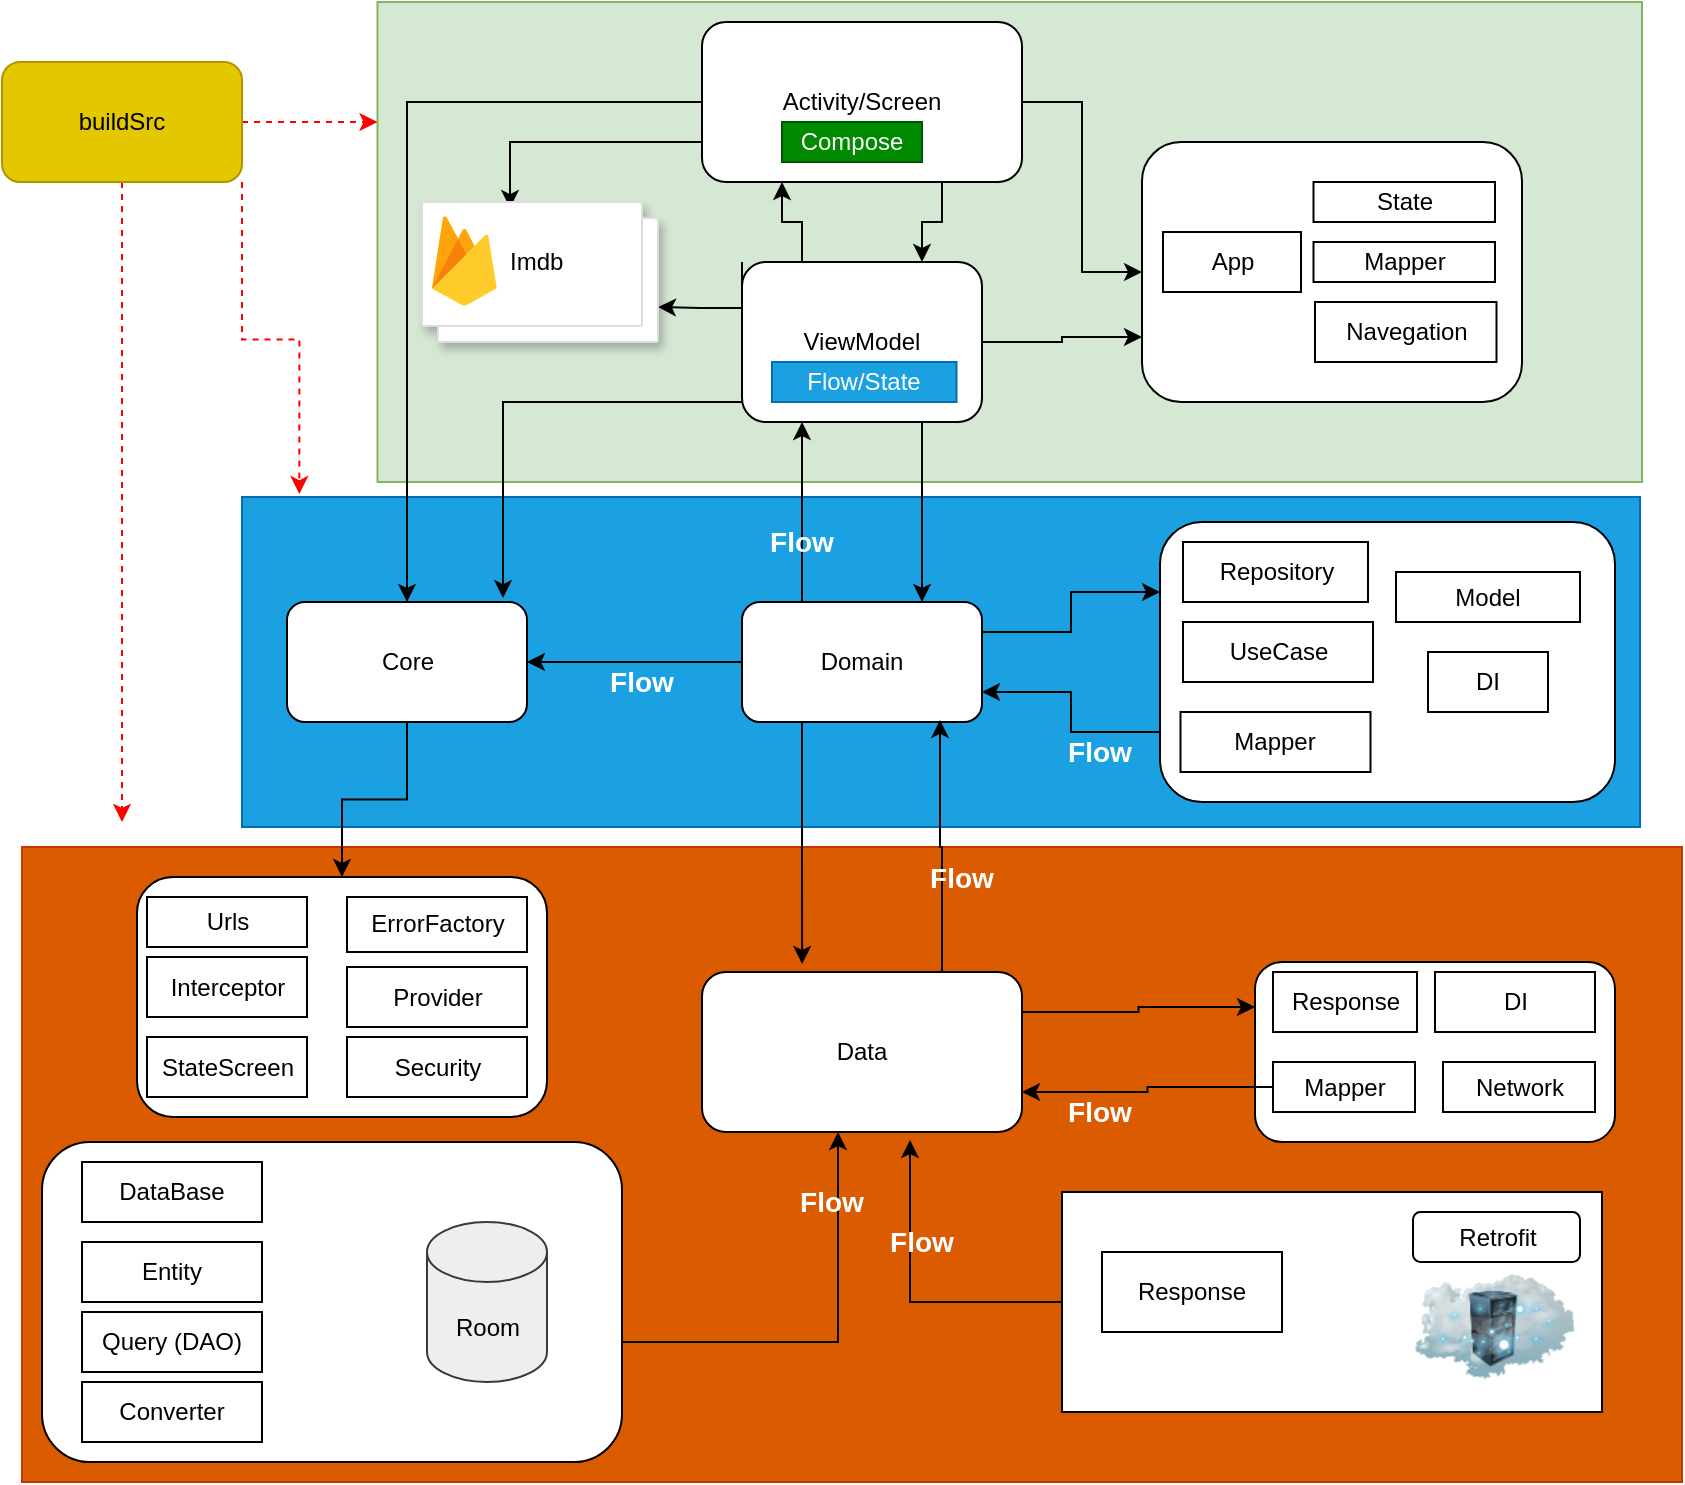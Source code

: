 <mxfile version="20.8.16" type="device"><diagram name="Page-1" id="SnpOKYaOga8Zz95fMb79"><mxGraphModel dx="1114" dy="809" grid="1" gridSize="10" guides="1" tooltips="1" connect="1" arrows="1" fold="1" page="1" pageScale="1" pageWidth="850" pageHeight="1100" math="0" shadow="0"><root><mxCell id="0"/><mxCell id="1" parent="0"/><mxCell id="HrMAnOmM2nn3nkN1Qt7s-80" value="" style="rounded=0;whiteSpace=wrap;html=1;fillColor=#DB5B00;fontColor=#000000;strokeColor=#C73500;" parent="1" vertex="1"><mxGeometry x="20" y="432.5" width="830" height="317.5" as="geometry"/></mxCell><mxCell id="HrMAnOmM2nn3nkN1Qt7s-79" value="" style="rounded=0;whiteSpace=wrap;html=1;fillColor=#1ba1e2;fontColor=#ffffff;strokeColor=#006EAF;" parent="1" vertex="1"><mxGeometry x="130" y="257.5" width="699" height="165" as="geometry"/></mxCell><mxCell id="HrMAnOmM2nn3nkN1Qt7s-78" value="" style="rounded=0;whiteSpace=wrap;html=1;fillColor=#d5e8d4;strokeColor=#82b366;fillStyle=auto;" parent="1" vertex="1"><mxGeometry x="197.75" y="10" width="632.25" height="240" as="geometry"/></mxCell><mxCell id="HrMAnOmM2nn3nkN1Qt7s-43" style="edgeStyle=orthogonalEdgeStyle;rounded=0;orthogonalLoop=1;jettySize=auto;html=1;exitX=0.75;exitY=1;exitDx=0;exitDy=0;entryX=0.75;entryY=0;entryDx=0;entryDy=0;" parent="1" source="HrMAnOmM2nn3nkN1Qt7s-1" target="HrMAnOmM2nn3nkN1Qt7s-2" edge="1"><mxGeometry relative="1" as="geometry"/></mxCell><mxCell id="HrMAnOmM2nn3nkN1Qt7s-55" style="edgeStyle=orthogonalEdgeStyle;rounded=0;orthogonalLoop=1;jettySize=auto;html=1;exitX=0;exitY=0.5;exitDx=0;exitDy=0;entryX=0.5;entryY=0;entryDx=0;entryDy=0;" parent="1" source="HrMAnOmM2nn3nkN1Qt7s-1" target="HrMAnOmM2nn3nkN1Qt7s-5" edge="1"><mxGeometry relative="1" as="geometry"/></mxCell><mxCell id="HrMAnOmM2nn3nkN1Qt7s-117" style="edgeStyle=orthogonalEdgeStyle;rounded=0;orthogonalLoop=1;jettySize=auto;html=1;exitX=0;exitY=0.75;exitDx=0;exitDy=0;entryX=0.373;entryY=0.043;entryDx=0;entryDy=0;entryPerimeter=0;" parent="1" source="HrMAnOmM2nn3nkN1Qt7s-1" target="HrMAnOmM2nn3nkN1Qt7s-11" edge="1"><mxGeometry relative="1" as="geometry"/></mxCell><mxCell id="HrMAnOmM2nn3nkN1Qt7s-126" value="" style="edgeStyle=orthogonalEdgeStyle;rounded=0;orthogonalLoop=1;jettySize=auto;html=1;" parent="1" source="HrMAnOmM2nn3nkN1Qt7s-1" target="HrMAnOmM2nn3nkN1Qt7s-118" edge="1"><mxGeometry relative="1" as="geometry"/></mxCell><mxCell id="HrMAnOmM2nn3nkN1Qt7s-1" value="Activity/Screen" style="rounded=1;whiteSpace=wrap;html=1;" parent="1" vertex="1"><mxGeometry x="360" y="20" width="160" height="80" as="geometry"/></mxCell><mxCell id="HrMAnOmM2nn3nkN1Qt7s-32" style="edgeStyle=orthogonalEdgeStyle;rounded=0;orthogonalLoop=1;jettySize=auto;html=1;exitX=0.75;exitY=1;exitDx=0;exitDy=0;entryX=0.75;entryY=0;entryDx=0;entryDy=0;" parent="1" source="HrMAnOmM2nn3nkN1Qt7s-2" target="HrMAnOmM2nn3nkN1Qt7s-3" edge="1"><mxGeometry relative="1" as="geometry"/></mxCell><mxCell id="HrMAnOmM2nn3nkN1Qt7s-42" style="edgeStyle=orthogonalEdgeStyle;rounded=0;orthogonalLoop=1;jettySize=auto;html=1;exitX=0.25;exitY=0;exitDx=0;exitDy=0;entryX=0.25;entryY=1;entryDx=0;entryDy=0;" parent="1" source="HrMAnOmM2nn3nkN1Qt7s-2" target="HrMAnOmM2nn3nkN1Qt7s-1" edge="1"><mxGeometry relative="1" as="geometry"/></mxCell><mxCell id="HrMAnOmM2nn3nkN1Qt7s-52" style="edgeStyle=orthogonalEdgeStyle;rounded=0;orthogonalLoop=1;jettySize=auto;html=1;entryX=0.9;entryY=-0.033;entryDx=0;entryDy=0;entryPerimeter=0;" parent="1" source="HrMAnOmM2nn3nkN1Qt7s-2" target="HrMAnOmM2nn3nkN1Qt7s-5" edge="1"><mxGeometry relative="1" as="geometry"><Array as="points"><mxPoint x="261" y="210"/></Array></mxGeometry></mxCell><mxCell id="HrMAnOmM2nn3nkN1Qt7s-115" style="edgeStyle=orthogonalEdgeStyle;rounded=0;orthogonalLoop=1;jettySize=auto;html=1;exitX=0;exitY=0;exitDx=0;exitDy=0;entryX=1;entryY=0.75;entryDx=0;entryDy=0;" parent="1" source="HrMAnOmM2nn3nkN1Qt7s-2" target="HrMAnOmM2nn3nkN1Qt7s-11" edge="1"><mxGeometry relative="1" as="geometry"><Array as="points"><mxPoint x="380" y="163"/><mxPoint x="359" y="163"/></Array></mxGeometry></mxCell><mxCell id="HrMAnOmM2nn3nkN1Qt7s-125" style="edgeStyle=orthogonalEdgeStyle;rounded=0;orthogonalLoop=1;jettySize=auto;html=1;exitX=1;exitY=0.5;exitDx=0;exitDy=0;entryX=0;entryY=0.75;entryDx=0;entryDy=0;" parent="1" source="HrMAnOmM2nn3nkN1Qt7s-2" target="HrMAnOmM2nn3nkN1Qt7s-118" edge="1"><mxGeometry relative="1" as="geometry"/></mxCell><mxCell id="HrMAnOmM2nn3nkN1Qt7s-2" value="ViewModel" style="rounded=1;whiteSpace=wrap;html=1;" parent="1" vertex="1"><mxGeometry x="380" y="140" width="120" height="80" as="geometry"/></mxCell><mxCell id="HrMAnOmM2nn3nkN1Qt7s-31" style="edgeStyle=orthogonalEdgeStyle;rounded=0;orthogonalLoop=1;jettySize=auto;html=1;exitX=0.25;exitY=0;exitDx=0;exitDy=0;entryX=0.25;entryY=1;entryDx=0;entryDy=0;" parent="1" source="HrMAnOmM2nn3nkN1Qt7s-3" target="HrMAnOmM2nn3nkN1Qt7s-2" edge="1"><mxGeometry relative="1" as="geometry"/></mxCell><mxCell id="HrMAnOmM2nn3nkN1Qt7s-33" style="edgeStyle=orthogonalEdgeStyle;rounded=0;orthogonalLoop=1;jettySize=auto;html=1;exitX=0.25;exitY=1;exitDx=0;exitDy=0;entryX=0.313;entryY=-0.05;entryDx=0;entryDy=0;entryPerimeter=0;" parent="1" source="HrMAnOmM2nn3nkN1Qt7s-3" target="HrMAnOmM2nn3nkN1Qt7s-4" edge="1"><mxGeometry relative="1" as="geometry"/></mxCell><mxCell id="HrMAnOmM2nn3nkN1Qt7s-57" style="edgeStyle=orthogonalEdgeStyle;rounded=0;orthogonalLoop=1;jettySize=auto;html=1;exitX=1;exitY=0.25;exitDx=0;exitDy=0;entryX=0;entryY=0.25;entryDx=0;entryDy=0;" parent="1" source="HrMAnOmM2nn3nkN1Qt7s-3" target="HrMAnOmM2nn3nkN1Qt7s-36" edge="1"><mxGeometry relative="1" as="geometry"/></mxCell><mxCell id="HrMAnOmM2nn3nkN1Qt7s-107" style="edgeStyle=orthogonalEdgeStyle;rounded=0;orthogonalLoop=1;jettySize=auto;html=1;exitX=0;exitY=0.5;exitDx=0;exitDy=0;entryX=1;entryY=0.5;entryDx=0;entryDy=0;" parent="1" source="HrMAnOmM2nn3nkN1Qt7s-3" target="HrMAnOmM2nn3nkN1Qt7s-5" edge="1"><mxGeometry relative="1" as="geometry"/></mxCell><mxCell id="HrMAnOmM2nn3nkN1Qt7s-3" value="Domain" style="rounded=1;whiteSpace=wrap;html=1;" parent="1" vertex="1"><mxGeometry x="380" y="310" width="120" height="60" as="geometry"/></mxCell><mxCell id="HrMAnOmM2nn3nkN1Qt7s-92" style="edgeStyle=orthogonalEdgeStyle;rounded=0;orthogonalLoop=1;jettySize=auto;html=1;exitX=0.75;exitY=0;exitDx=0;exitDy=0;entryX=0.825;entryY=0.983;entryDx=0;entryDy=0;entryPerimeter=0;" parent="1" source="HrMAnOmM2nn3nkN1Qt7s-4" target="HrMAnOmM2nn3nkN1Qt7s-3" edge="1"><mxGeometry relative="1" as="geometry"/></mxCell><mxCell id="HrMAnOmM2nn3nkN1Qt7s-94" style="edgeStyle=orthogonalEdgeStyle;rounded=0;orthogonalLoop=1;jettySize=auto;html=1;exitX=1;exitY=0.25;exitDx=0;exitDy=0;entryX=0;entryY=0.25;entryDx=0;entryDy=0;" parent="1" source="HrMAnOmM2nn3nkN1Qt7s-4" target="HrMAnOmM2nn3nkN1Qt7s-71" edge="1"><mxGeometry relative="1" as="geometry"/></mxCell><mxCell id="HrMAnOmM2nn3nkN1Qt7s-4" value="Data" style="rounded=1;whiteSpace=wrap;html=1;" parent="1" vertex="1"><mxGeometry x="360" y="495" width="160" height="80" as="geometry"/></mxCell><mxCell id="HYG_KckK9OLibm_oLJKL-3" style="edgeStyle=orthogonalEdgeStyle;rounded=0;orthogonalLoop=1;jettySize=auto;html=1;entryX=0.5;entryY=0;entryDx=0;entryDy=0;" parent="1" source="HrMAnOmM2nn3nkN1Qt7s-5" target="HrMAnOmM2nn3nkN1Qt7s-62" edge="1"><mxGeometry relative="1" as="geometry"/></mxCell><mxCell id="HrMAnOmM2nn3nkN1Qt7s-5" value="Core" style="rounded=1;whiteSpace=wrap;html=1;" parent="1" vertex="1"><mxGeometry x="152.5" y="310" width="120" height="60" as="geometry"/></mxCell><mxCell id="HrMAnOmM2nn3nkN1Qt7s-110" style="edgeStyle=orthogonalEdgeStyle;rounded=0;orthogonalLoop=1;jettySize=auto;html=1;exitX=1;exitY=0.5;exitDx=0;exitDy=0;entryX=0;entryY=0.25;entryDx=0;entryDy=0;dashed=1;strokeColor=#FF0000;" parent="1" source="HrMAnOmM2nn3nkN1Qt7s-6" target="HrMAnOmM2nn3nkN1Qt7s-78" edge="1"><mxGeometry relative="1" as="geometry"><Array as="points"><mxPoint x="180" y="70"/><mxPoint x="180" y="70"/></Array></mxGeometry></mxCell><mxCell id="HrMAnOmM2nn3nkN1Qt7s-111" style="edgeStyle=orthogonalEdgeStyle;rounded=0;orthogonalLoop=1;jettySize=auto;html=1;dashed=1;fillColor=#e51400;strokeColor=#FF0000;" parent="1" source="HrMAnOmM2nn3nkN1Qt7s-6" edge="1"><mxGeometry relative="1" as="geometry"><mxPoint x="70" y="420" as="targetPoint"/></mxGeometry></mxCell><mxCell id="HrMAnOmM2nn3nkN1Qt7s-112" style="edgeStyle=orthogonalEdgeStyle;rounded=0;orthogonalLoop=1;jettySize=auto;html=1;exitX=1;exitY=1;exitDx=0;exitDy=0;entryX=0.041;entryY=-0.009;entryDx=0;entryDy=0;entryPerimeter=0;dashed=1;fillColor=#e51400;strokeColor=#FF0000;" parent="1" source="HrMAnOmM2nn3nkN1Qt7s-6" target="HrMAnOmM2nn3nkN1Qt7s-79" edge="1"><mxGeometry relative="1" as="geometry"/></mxCell><mxCell id="HrMAnOmM2nn3nkN1Qt7s-6" value="buildSrc" style="rounded=1;whiteSpace=wrap;html=1;fillColor=#e3c800;fontColor=#000000;strokeColor=#B09500;" parent="1" vertex="1"><mxGeometry x="10" y="40" width="120" height="60" as="geometry"/></mxCell><mxCell id="HrMAnOmM2nn3nkN1Qt7s-26" style="edgeStyle=orthogonalEdgeStyle;rounded=0;orthogonalLoop=1;jettySize=auto;html=1;entryX=0.425;entryY=1;entryDx=0;entryDy=0;entryPerimeter=0;" parent="1" source="HrMAnOmM2nn3nkN1Qt7s-7" target="HrMAnOmM2nn3nkN1Qt7s-4" edge="1"><mxGeometry relative="1" as="geometry"><Array as="points"><mxPoint x="428" y="680"/></Array></mxGeometry></mxCell><mxCell id="HrMAnOmM2nn3nkN1Qt7s-7" value="" style="rounded=1;whiteSpace=wrap;html=1;" parent="1" vertex="1"><mxGeometry x="30" y="580" width="290" height="160" as="geometry"/></mxCell><mxCell id="HrMAnOmM2nn3nkN1Qt7s-11" value="" style="shape=mxgraph.gcp2.doubleRect;strokeColor=#dddddd;shadow=1;strokeWidth=1;" parent="1" vertex="1"><mxGeometry x="220" y="110" width="118" height="70" as="geometry"/></mxCell><mxCell id="HrMAnOmM2nn3nkN1Qt7s-12" value="&lt;font color=&quot;#000000&quot;&gt;Imdb&lt;/font&gt;" style="sketch=0;dashed=0;connectable=0;html=1;fillColor=#5184F3;strokeColor=none;shape=mxgraph.gcp2.firebase;part=1;labelPosition=right;verticalLabelPosition=middle;align=left;verticalAlign=middle;spacingLeft=5;fontColor=#999999;fontSize=12;" parent="HrMAnOmM2nn3nkN1Qt7s-11" vertex="1"><mxGeometry width="32.4" height="45" relative="1" as="geometry"><mxPoint x="5" y="7" as="offset"/></mxGeometry></mxCell><mxCell id="HrMAnOmM2nn3nkN1Qt7s-28" style="edgeStyle=orthogonalEdgeStyle;rounded=0;orthogonalLoop=1;jettySize=auto;html=1;entryX=0.65;entryY=1.05;entryDx=0;entryDy=0;entryPerimeter=0;" parent="1" source="HrMAnOmM2nn3nkN1Qt7s-14" target="HrMAnOmM2nn3nkN1Qt7s-4" edge="1"><mxGeometry relative="1" as="geometry"/></mxCell><mxCell id="HrMAnOmM2nn3nkN1Qt7s-14" value="" style="rounded=0;whiteSpace=wrap;html=1;" parent="1" vertex="1"><mxGeometry x="540" y="605" width="270" height="110" as="geometry"/></mxCell><mxCell id="HrMAnOmM2nn3nkN1Qt7s-15" value="" style="image;html=1;image=img/lib/clip_art/networking/Cloud_Rack_128x128.png" parent="1" vertex="1"><mxGeometry x="716.5" y="635" width="80" height="75" as="geometry"/></mxCell><mxCell id="HrMAnOmM2nn3nkN1Qt7s-16" value="Room" style="shape=cylinder3;whiteSpace=wrap;html=1;boundedLbl=1;backgroundOutline=1;size=15;fillColor=#eeeeee;strokeColor=#36393d;" parent="1" vertex="1"><mxGeometry x="222.5" y="620" width="60" height="80" as="geometry"/></mxCell><mxCell id="HrMAnOmM2nn3nkN1Qt7s-17" value="Query (DAO)" style="rounded=0;whiteSpace=wrap;html=1;" parent="1" vertex="1"><mxGeometry x="50" y="665" width="90" height="30" as="geometry"/></mxCell><mxCell id="HrMAnOmM2nn3nkN1Qt7s-18" value="Entity" style="rounded=0;whiteSpace=wrap;html=1;" parent="1" vertex="1"><mxGeometry x="50" y="630" width="90" height="30" as="geometry"/></mxCell><mxCell id="HrMAnOmM2nn3nkN1Qt7s-19" value="DataBase" style="rounded=0;whiteSpace=wrap;html=1;" parent="1" vertex="1"><mxGeometry x="50" y="590" width="90" height="30" as="geometry"/></mxCell><mxCell id="HrMAnOmM2nn3nkN1Qt7s-20" value="Converter" style="rounded=0;whiteSpace=wrap;html=1;" parent="1" vertex="1"><mxGeometry x="50" y="700" width="90" height="30" as="geometry"/></mxCell><mxCell id="HrMAnOmM2nn3nkN1Qt7s-21" value="Response" style="rounded=0;whiteSpace=wrap;html=1;" parent="1" vertex="1"><mxGeometry x="560" y="635" width="90" height="40" as="geometry"/></mxCell><mxCell id="HrMAnOmM2nn3nkN1Qt7s-104" style="edgeStyle=orthogonalEdgeStyle;rounded=0;orthogonalLoop=1;jettySize=auto;html=1;exitX=0;exitY=0.75;exitDx=0;exitDy=0;entryX=1;entryY=0.75;entryDx=0;entryDy=0;" parent="1" source="HrMAnOmM2nn3nkN1Qt7s-36" target="HrMAnOmM2nn3nkN1Qt7s-3" edge="1"><mxGeometry relative="1" as="geometry"/></mxCell><mxCell id="HrMAnOmM2nn3nkN1Qt7s-36" value="" style="rounded=1;whiteSpace=wrap;html=1;" parent="1" vertex="1"><mxGeometry x="589" y="270" width="227.5" height="140" as="geometry"/></mxCell><mxCell id="HrMAnOmM2nn3nkN1Qt7s-37" value="Repository" style="rounded=0;whiteSpace=wrap;html=1;" parent="1" vertex="1"><mxGeometry x="600.5" y="280" width="92.5" height="30" as="geometry"/></mxCell><mxCell id="HrMAnOmM2nn3nkN1Qt7s-38" value="UseCase" style="rounded=0;whiteSpace=wrap;html=1;" parent="1" vertex="1"><mxGeometry x="600.5" y="320" width="95" height="30" as="geometry"/></mxCell><mxCell id="HrMAnOmM2nn3nkN1Qt7s-56" value="Mapper" style="rounded=0;whiteSpace=wrap;html=1;" parent="1" vertex="1"><mxGeometry x="599.25" y="365" width="95" height="30" as="geometry"/></mxCell><mxCell id="HrMAnOmM2nn3nkN1Qt7s-58" value="Model" style="rounded=0;whiteSpace=wrap;html=1;" parent="1" vertex="1"><mxGeometry x="707" y="295" width="92" height="25" as="geometry"/></mxCell><mxCell id="HrMAnOmM2nn3nkN1Qt7s-59" value="DI" style="rounded=0;whiteSpace=wrap;html=1;" parent="1" vertex="1"><mxGeometry x="723" y="335" width="60" height="30" as="geometry"/></mxCell><mxCell id="HrMAnOmM2nn3nkN1Qt7s-62" value="" style="rounded=1;whiteSpace=wrap;html=1;" parent="1" vertex="1"><mxGeometry x="77.5" y="447.5" width="205" height="120" as="geometry"/></mxCell><mxCell id="HrMAnOmM2nn3nkN1Qt7s-63" value="Urls" style="rounded=0;whiteSpace=wrap;html=1;" parent="1" vertex="1"><mxGeometry x="82.5" y="457.5" width="80" height="25" as="geometry"/></mxCell><mxCell id="HrMAnOmM2nn3nkN1Qt7s-64" value="Interceptor" style="rounded=0;whiteSpace=wrap;html=1;" parent="1" vertex="1"><mxGeometry x="82.5" y="487.5" width="80" height="30" as="geometry"/></mxCell><mxCell id="HrMAnOmM2nn3nkN1Qt7s-65" value="ErrorFactory" style="rounded=0;whiteSpace=wrap;html=1;" parent="1" vertex="1"><mxGeometry x="182.5" y="457.5" width="90" height="27.5" as="geometry"/></mxCell><mxCell id="HrMAnOmM2nn3nkN1Qt7s-66" value="StateScreen" style="rounded=0;whiteSpace=wrap;html=1;" parent="1" vertex="1"><mxGeometry x="82.5" y="527.5" width="80" height="30" as="geometry"/></mxCell><mxCell id="HrMAnOmM2nn3nkN1Qt7s-67" value="Provider" style="rounded=0;whiteSpace=wrap;html=1;" parent="1" vertex="1"><mxGeometry x="182.5" y="492.5" width="90" height="30" as="geometry"/></mxCell><mxCell id="HrMAnOmM2nn3nkN1Qt7s-69" value="Security" style="rounded=0;whiteSpace=wrap;html=1;" parent="1" vertex="1"><mxGeometry x="182.5" y="527.5" width="90" height="30" as="geometry"/></mxCell><mxCell id="HrMAnOmM2nn3nkN1Qt7s-71" value="" style="rounded=1;whiteSpace=wrap;html=1;" parent="1" vertex="1"><mxGeometry x="636.5" y="490" width="180" height="90" as="geometry"/></mxCell><mxCell id="HrMAnOmM2nn3nkN1Qt7s-72" value="Response" style="rounded=0;whiteSpace=wrap;html=1;" parent="1" vertex="1"><mxGeometry x="645.5" y="495" width="72" height="30" as="geometry"/></mxCell><mxCell id="HrMAnOmM2nn3nkN1Qt7s-96" style="edgeStyle=orthogonalEdgeStyle;rounded=0;orthogonalLoop=1;jettySize=auto;html=1;entryX=1;entryY=0.75;entryDx=0;entryDy=0;" parent="1" source="HrMAnOmM2nn3nkN1Qt7s-73" target="HrMAnOmM2nn3nkN1Qt7s-4" edge="1"><mxGeometry relative="1" as="geometry"/></mxCell><mxCell id="HrMAnOmM2nn3nkN1Qt7s-73" value="Mapper" style="rounded=0;whiteSpace=wrap;html=1;" parent="1" vertex="1"><mxGeometry x="645.5" y="540" width="71" height="25" as="geometry"/></mxCell><mxCell id="HrMAnOmM2nn3nkN1Qt7s-74" value="DI" style="rounded=0;whiteSpace=wrap;html=1;" parent="1" vertex="1"><mxGeometry x="726.5" y="495" width="80" height="30" as="geometry"/></mxCell><mxCell id="HrMAnOmM2nn3nkN1Qt7s-75" value="Network" style="rounded=0;whiteSpace=wrap;html=1;" parent="1" vertex="1"><mxGeometry x="730.5" y="540" width="76" height="25" as="geometry"/></mxCell><mxCell id="HrMAnOmM2nn3nkN1Qt7s-81" value="&lt;h3&gt;&lt;font color=&quot;#ffffff&quot;&gt;Flow&lt;/font&gt;&lt;/h3&gt;" style="text;html=1;strokeColor=none;fillColor=none;align=center;verticalAlign=middle;whiteSpace=wrap;rounded=0;" parent="1" vertex="1"><mxGeometry x="395" y="595" width="60" height="30" as="geometry"/></mxCell><mxCell id="HrMAnOmM2nn3nkN1Qt7s-90" value="&lt;h3&gt;&lt;font color=&quot;#ffffff&quot;&gt;Flow&lt;/font&gt;&lt;/h3&gt;" style="text;html=1;strokeColor=none;fillColor=none;align=center;verticalAlign=middle;whiteSpace=wrap;rounded=0;" parent="1" vertex="1"><mxGeometry x="440" y="615" width="60" height="30" as="geometry"/></mxCell><mxCell id="HrMAnOmM2nn3nkN1Qt7s-93" value="&lt;h3&gt;&lt;font color=&quot;#ffffff&quot;&gt;Flow&lt;/font&gt;&lt;/h3&gt;" style="text;html=1;strokeColor=none;fillColor=none;align=center;verticalAlign=middle;whiteSpace=wrap;rounded=0;" parent="1" vertex="1"><mxGeometry x="460" y="432.5" width="60" height="30" as="geometry"/></mxCell><mxCell id="HrMAnOmM2nn3nkN1Qt7s-97" value="&lt;h3&gt;&lt;font color=&quot;#ffffff&quot;&gt;Flow&lt;/font&gt;&lt;/h3&gt;" style="text;html=1;strokeColor=none;fillColor=none;align=center;verticalAlign=middle;whiteSpace=wrap;rounded=0;" parent="1" vertex="1"><mxGeometry x="529" y="550" width="60" height="30" as="geometry"/></mxCell><mxCell id="HrMAnOmM2nn3nkN1Qt7s-98" value="Compose" style="rounded=0;whiteSpace=wrap;html=1;fillColor=#008a00;fontColor=#ffffff;strokeColor=#005700;" parent="1" vertex="1"><mxGeometry x="400" y="70" width="70" height="20" as="geometry"/></mxCell><mxCell id="HrMAnOmM2nn3nkN1Qt7s-99" value="&lt;h3&gt;&lt;font color=&quot;#ffffff&quot;&gt;Flow&lt;/font&gt;&lt;/h3&gt;" style="text;html=1;strokeColor=none;fillColor=none;align=center;verticalAlign=middle;whiteSpace=wrap;rounded=0;" parent="1" vertex="1"><mxGeometry x="380" y="265" width="60" height="30" as="geometry"/></mxCell><mxCell id="HrMAnOmM2nn3nkN1Qt7s-105" value="&lt;h3&gt;&lt;font color=&quot;#ffffff&quot;&gt;Flow&lt;/font&gt;&lt;/h3&gt;" style="text;html=1;strokeColor=none;fillColor=none;align=center;verticalAlign=middle;whiteSpace=wrap;rounded=0;" parent="1" vertex="1"><mxGeometry x="529" y="370" width="60" height="30" as="geometry"/></mxCell><mxCell id="HrMAnOmM2nn3nkN1Qt7s-106" value="Flow/State" style="rounded=0;whiteSpace=wrap;html=1;fillColor=#1ba1e2;fontColor=#ffffff;strokeColor=#006EAF;" parent="1" vertex="1"><mxGeometry x="395" y="190" width="92.25" height="20" as="geometry"/></mxCell><mxCell id="HrMAnOmM2nn3nkN1Qt7s-108" value="&lt;h3&gt;&lt;font color=&quot;#ffffff&quot;&gt;Flow&lt;/font&gt;&lt;/h3&gt;" style="text;html=1;strokeColor=none;fillColor=none;align=center;verticalAlign=middle;whiteSpace=wrap;rounded=0;" parent="1" vertex="1"><mxGeometry x="300" y="335" width="60" height="30" as="geometry"/></mxCell><mxCell id="HrMAnOmM2nn3nkN1Qt7s-118" value="" style="rounded=1;whiteSpace=wrap;html=1;" parent="1" vertex="1"><mxGeometry x="580" y="80" width="190" height="130" as="geometry"/></mxCell><mxCell id="HrMAnOmM2nn3nkN1Qt7s-119" value="State" style="rounded=0;whiteSpace=wrap;html=1;" parent="1" vertex="1"><mxGeometry x="665.75" y="100" width="90.75" height="20" as="geometry"/></mxCell><mxCell id="HrMAnOmM2nn3nkN1Qt7s-120" value="Mapper" style="rounded=0;whiteSpace=wrap;html=1;" parent="1" vertex="1"><mxGeometry x="665.75" y="130" width="90.75" height="20" as="geometry"/></mxCell><mxCell id="HrMAnOmM2nn3nkN1Qt7s-121" value="Navegation" style="rounded=0;whiteSpace=wrap;html=1;" parent="1" vertex="1"><mxGeometry x="666.5" y="160" width="90.75" height="30" as="geometry"/></mxCell><mxCell id="HrMAnOmM2nn3nkN1Qt7s-122" value="App" style="rounded=0;whiteSpace=wrap;html=1;" parent="1" vertex="1"><mxGeometry x="590.5" y="125" width="69" height="30" as="geometry"/></mxCell><mxCell id="HYG_KckK9OLibm_oLJKL-1" value="Retrofit" style="rounded=1;whiteSpace=wrap;html=1;" parent="1" vertex="1"><mxGeometry x="715.5" y="615" width="83.5" height="25" as="geometry"/></mxCell></root></mxGraphModel></diagram></mxfile>